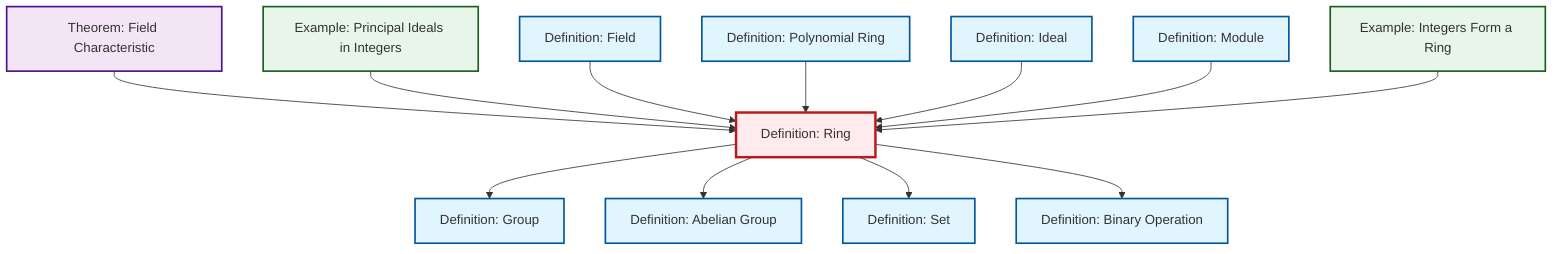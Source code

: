 graph TD
    classDef definition fill:#e1f5fe,stroke:#01579b,stroke-width:2px
    classDef theorem fill:#f3e5f5,stroke:#4a148c,stroke-width:2px
    classDef axiom fill:#fff3e0,stroke:#e65100,stroke-width:2px
    classDef example fill:#e8f5e9,stroke:#1b5e20,stroke-width:2px
    classDef current fill:#ffebee,stroke:#b71c1c,stroke-width:3px
    def-field["Definition: Field"]:::definition
    def-module["Definition: Module"]:::definition
    def-set["Definition: Set"]:::definition
    ex-principal-ideal["Example: Principal Ideals in Integers"]:::example
    def-ideal["Definition: Ideal"]:::definition
    def-binary-operation["Definition: Binary Operation"]:::definition
    def-ring["Definition: Ring"]:::definition
    def-group["Definition: Group"]:::definition
    def-abelian-group["Definition: Abelian Group"]:::definition
    def-polynomial-ring["Definition: Polynomial Ring"]:::definition
    thm-field-characteristic["Theorem: Field Characteristic"]:::theorem
    ex-integers-ring["Example: Integers Form a Ring"]:::example
    thm-field-characteristic --> def-ring
    ex-principal-ideal --> def-ring
    def-field --> def-ring
    def-ring --> def-group
    def-ring --> def-abelian-group
    def-polynomial-ring --> def-ring
    def-ring --> def-set
    def-ideal --> def-ring
    def-ring --> def-binary-operation
    def-module --> def-ring
    ex-integers-ring --> def-ring
    class def-ring current